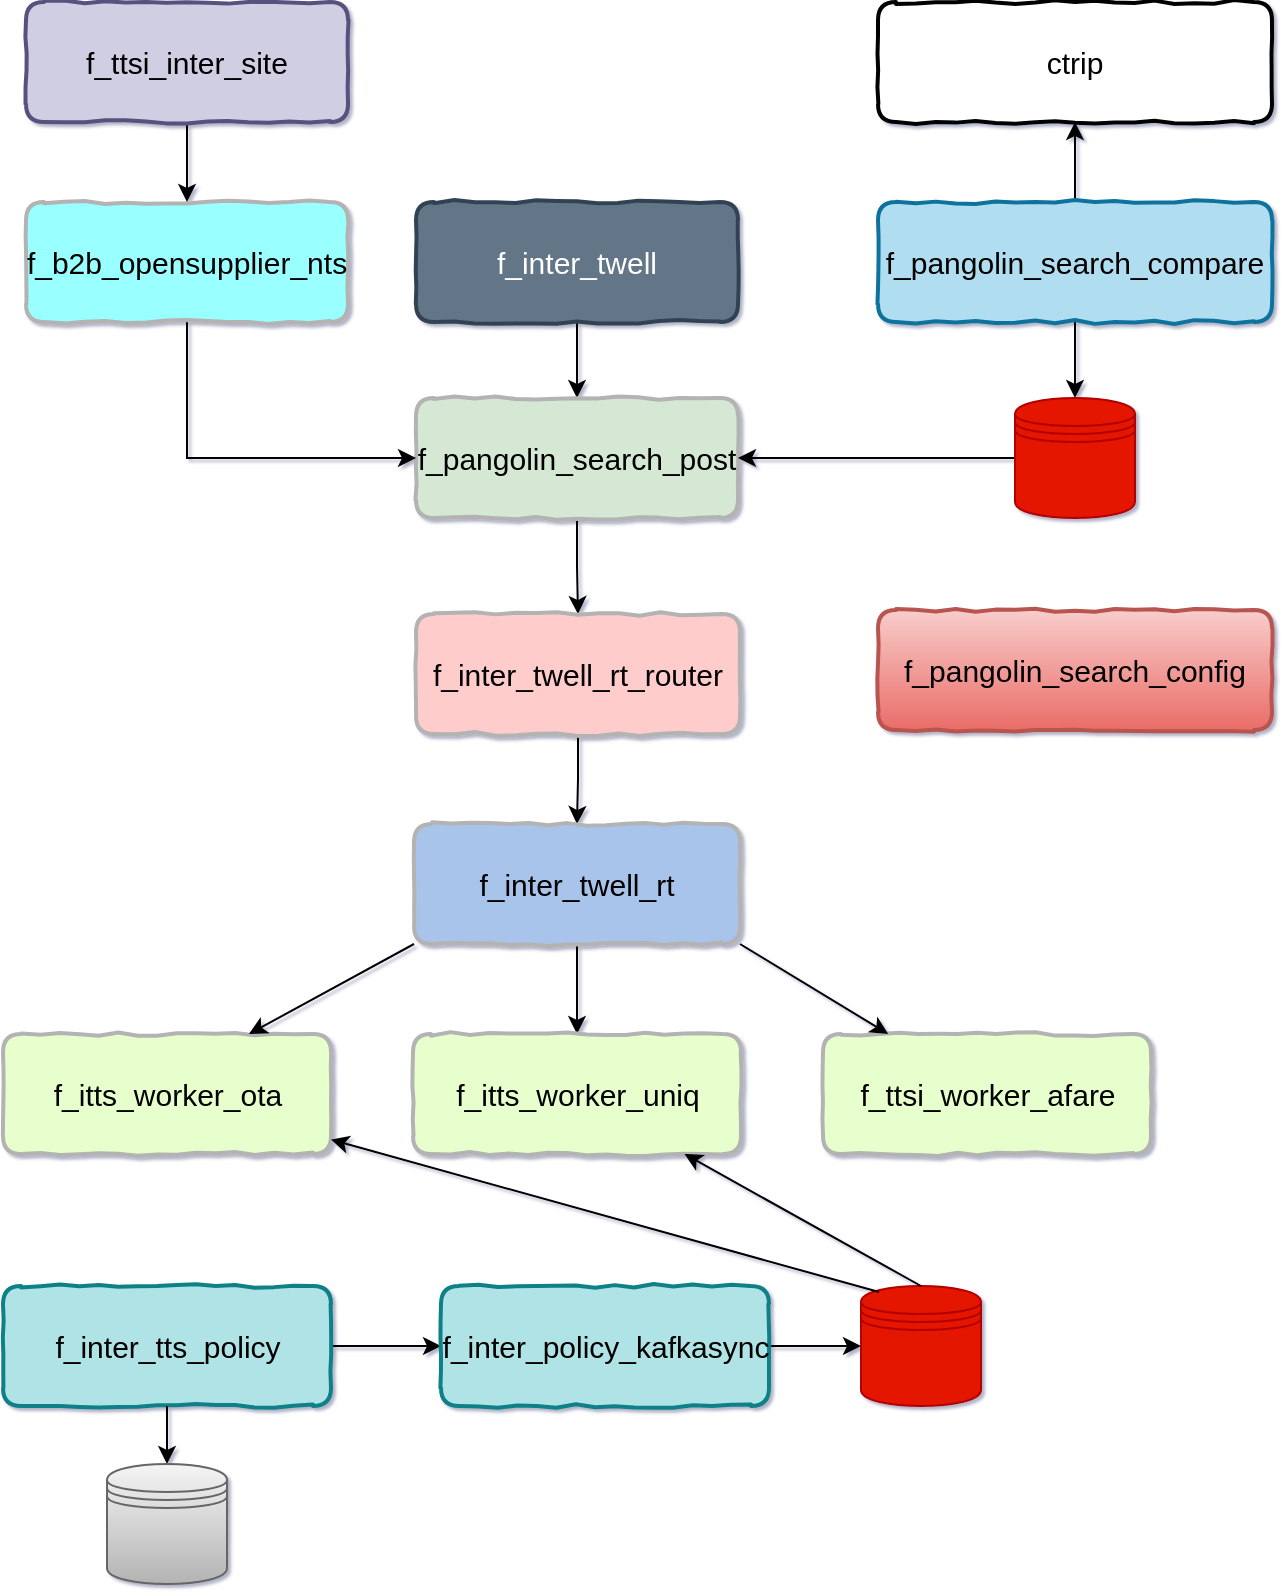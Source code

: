 <mxfile version="20.8.1" type="github">
  <diagram id="yWwvPQ7X9PmBNxhYb26-" name="第 1 页">
    <mxGraphModel dx="1466" dy="850" grid="0" gridSize="10" guides="1" tooltips="1" connect="1" arrows="1" fold="1" page="1" pageScale="1" pageWidth="1169" pageHeight="827" math="0" shadow="1">
      <root>
        <mxCell id="0" />
        <mxCell id="1" parent="0" />
        <mxCell id="oOg--kped5uBWsJNJ3zZ-2" style="edgeStyle=orthogonalEdgeStyle;rounded=0;orthogonalLoop=1;jettySize=auto;html=1;entryX=0.5;entryY=0;entryDx=0;entryDy=0;" edge="1" parent="1" source="_Fqwc9NIt0zZCDV-KgZk-3" target="_Fqwc9NIt0zZCDV-KgZk-4">
          <mxGeometry relative="1" as="geometry" />
        </mxCell>
        <mxCell id="_Fqwc9NIt0zZCDV-KgZk-3" value="f_inter_twell" style="whiteSpace=wrap;html=1;rounded=1;comic=1;strokeColor=#314354;strokeWidth=2;fontFamily=Helvetica;fontSize=15;fontColor=#ffffff;fillColor=#647687;" parent="1" vertex="1">
          <mxGeometry x="436" y="136" width="161" height="60" as="geometry" />
        </mxCell>
        <mxCell id="oOg--kped5uBWsJNJ3zZ-3" style="edgeStyle=orthogonalEdgeStyle;rounded=0;orthogonalLoop=1;jettySize=auto;html=1;entryX=0.5;entryY=0;entryDx=0;entryDy=0;fontSize=11;" edge="1" parent="1" source="_Fqwc9NIt0zZCDV-KgZk-4" target="_Fqwc9NIt0zZCDV-KgZk-5">
          <mxGeometry relative="1" as="geometry" />
        </mxCell>
        <mxCell id="_Fqwc9NIt0zZCDV-KgZk-4" value="f_pangolin_search_post" style="whiteSpace=wrap;html=1;rounded=1;comic=1;strokeColor=#B3B3B3;strokeWidth=2;fontFamily=Helvetica;fontSize=15;fontColor=default;fillColor=#D5E8D4;" parent="1" vertex="1">
          <mxGeometry x="436" y="234" width="161" height="60" as="geometry" />
        </mxCell>
        <mxCell id="oOg--kped5uBWsJNJ3zZ-5" style="edgeStyle=orthogonalEdgeStyle;rounded=0;orthogonalLoop=1;jettySize=auto;html=1;entryX=0.5;entryY=0;entryDx=0;entryDy=0;fontSize=11;" edge="1" parent="1" source="_Fqwc9NIt0zZCDV-KgZk-5" target="_Fqwc9NIt0zZCDV-KgZk-8">
          <mxGeometry relative="1" as="geometry" />
        </mxCell>
        <mxCell id="_Fqwc9NIt0zZCDV-KgZk-5" value="f_inter_twell_rt_router" style="whiteSpace=wrap;html=1;rounded=1;comic=1;strokeColor=#B3B3B3;strokeWidth=2;fontFamily=Helvetica;fontSize=15;fontColor=default;fillColor=#FFCCCC;" parent="1" vertex="1">
          <mxGeometry x="436" y="342" width="162" height="60" as="geometry" />
        </mxCell>
        <mxCell id="oOg--kped5uBWsJNJ3zZ-6" value="" style="edgeStyle=orthogonalEdgeStyle;rounded=0;orthogonalLoop=1;jettySize=auto;html=1;fontSize=11;" edge="1" parent="1" source="_Fqwc9NIt0zZCDV-KgZk-8" target="_Fqwc9NIt0zZCDV-KgZk-11">
          <mxGeometry relative="1" as="geometry" />
        </mxCell>
        <mxCell id="_Fqwc9NIt0zZCDV-KgZk-8" value="f_inter_twell_rt" style="whiteSpace=wrap;html=1;rounded=1;comic=1;strokeColor=#B3B3B3;strokeWidth=2;fontFamily=Helvetica;fontSize=15;fontColor=default;fillColor=#A9C4EB;" parent="1" vertex="1">
          <mxGeometry x="435" y="447" width="163" height="60" as="geometry" />
        </mxCell>
        <mxCell id="_Fqwc9NIt0zZCDV-KgZk-11" value="f_itts_worker_uniq" style="whiteSpace=wrap;html=1;rounded=1;comic=1;strokeColor=#B3B3B3;strokeWidth=2;fontFamily=Helvetica;fontSize=15;fontColor=default;fillColor=#E6FFCC;" parent="1" vertex="1">
          <mxGeometry x="434.5" y="552" width="164" height="60" as="geometry" />
        </mxCell>
        <mxCell id="oOg--kped5uBWsJNJ3zZ-7" value="f_itts_worker_ota" style="whiteSpace=wrap;html=1;rounded=1;comic=1;strokeColor=#B3B3B3;strokeWidth=2;fontFamily=Helvetica;fontSize=15;fontColor=default;fillColor=#E6FFCC;" vertex="1" parent="1">
          <mxGeometry x="229.5" y="552" width="164" height="60" as="geometry" />
        </mxCell>
        <mxCell id="oOg--kped5uBWsJNJ3zZ-8" value="f_ttsi_worker_afare" style="whiteSpace=wrap;html=1;rounded=1;comic=1;strokeColor=#B3B3B3;strokeWidth=2;fontFamily=Helvetica;fontSize=15;fontColor=default;fillColor=#E6FFCC;" vertex="1" parent="1">
          <mxGeometry x="639.5" y="552" width="164" height="60" as="geometry" />
        </mxCell>
        <mxCell id="oOg--kped5uBWsJNJ3zZ-9" value="" style="endArrow=classic;html=1;rounded=0;fontSize=11;entryX=0.75;entryY=0;entryDx=0;entryDy=0;exitX=0;exitY=1;exitDx=0;exitDy=0;" edge="1" parent="1" source="_Fqwc9NIt0zZCDV-KgZk-8" target="oOg--kped5uBWsJNJ3zZ-7">
          <mxGeometry width="50" height="50" relative="1" as="geometry">
            <mxPoint x="374" y="629" as="sourcePoint" />
            <mxPoint x="420" y="576" as="targetPoint" />
          </mxGeometry>
        </mxCell>
        <mxCell id="oOg--kped5uBWsJNJ3zZ-11" value="" style="endArrow=classic;html=1;rounded=0;fontSize=11;exitX=1;exitY=1;exitDx=0;exitDy=0;" edge="1" parent="1" source="_Fqwc9NIt0zZCDV-KgZk-8" target="oOg--kped5uBWsJNJ3zZ-8">
          <mxGeometry width="50" height="50" relative="1" as="geometry">
            <mxPoint x="482" y="622" as="sourcePoint" />
            <mxPoint x="532" y="572" as="targetPoint" />
          </mxGeometry>
        </mxCell>
        <mxCell id="oOg--kped5uBWsJNJ3zZ-16" style="edgeStyle=orthogonalEdgeStyle;rounded=0;orthogonalLoop=1;jettySize=auto;html=1;fontSize=11;entryX=0;entryY=0.5;entryDx=0;entryDy=0;exitX=0.5;exitY=1;exitDx=0;exitDy=0;" edge="1" parent="1" source="oOg--kped5uBWsJNJ3zZ-12" target="_Fqwc9NIt0zZCDV-KgZk-4">
          <mxGeometry relative="1" as="geometry">
            <mxPoint x="365" y="300" as="targetPoint" />
          </mxGeometry>
        </mxCell>
        <mxCell id="oOg--kped5uBWsJNJ3zZ-12" value="f_b2b_opensupplier_nts" style="whiteSpace=wrap;html=1;rounded=1;comic=1;strokeColor=#B3B3B3;strokeWidth=2;fontFamily=Helvetica;fontSize=15;fontColor=default;fillColor=#99FFFF;" vertex="1" parent="1">
          <mxGeometry x="241" y="136" width="161" height="60" as="geometry" />
        </mxCell>
        <mxCell id="oOg--kped5uBWsJNJ3zZ-17" value="" style="edgeStyle=orthogonalEdgeStyle;rounded=0;orthogonalLoop=1;jettySize=auto;html=1;fontSize=11;" edge="1" parent="1" source="oOg--kped5uBWsJNJ3zZ-13" target="oOg--kped5uBWsJNJ3zZ-12">
          <mxGeometry relative="1" as="geometry" />
        </mxCell>
        <mxCell id="oOg--kped5uBWsJNJ3zZ-13" value="f_ttsi_inter_site" style="whiteSpace=wrap;html=1;rounded=1;comic=1;strokeColor=#56517e;strokeWidth=2;fontFamily=Helvetica;fontSize=15;fillColor=#d0cee2;" vertex="1" parent="1">
          <mxGeometry x="241" y="36" width="161" height="60" as="geometry" />
        </mxCell>
        <mxCell id="oOg--kped5uBWsJNJ3zZ-22" style="edgeStyle=orthogonalEdgeStyle;rounded=0;orthogonalLoop=1;jettySize=auto;html=1;entryX=0;entryY=0.5;entryDx=0;entryDy=0;fontSize=11;" edge="1" parent="1" source="oOg--kped5uBWsJNJ3zZ-18" target="oOg--kped5uBWsJNJ3zZ-21">
          <mxGeometry relative="1" as="geometry" />
        </mxCell>
        <mxCell id="oOg--kped5uBWsJNJ3zZ-18" value="f_inter_tts_policy" style="whiteSpace=wrap;html=1;rounded=1;comic=1;strokeColor=#0e8088;strokeWidth=2;fontFamily=Helvetica;fontSize=15;fillColor=#b0e3e6;" vertex="1" parent="1">
          <mxGeometry x="229.5" y="678" width="164" height="60" as="geometry" />
        </mxCell>
        <mxCell id="oOg--kped5uBWsJNJ3zZ-35" value="" style="edgeStyle=orthogonalEdgeStyle;rounded=0;orthogonalLoop=1;jettySize=auto;html=1;fontSize=11;entryX=0.5;entryY=0;entryDx=0;entryDy=0;exitX=0.5;exitY=1;exitDx=0;exitDy=0;" edge="1" parent="1" source="oOg--kped5uBWsJNJ3zZ-18" target="oOg--kped5uBWsJNJ3zZ-19">
          <mxGeometry relative="1" as="geometry" />
        </mxCell>
        <mxCell id="oOg--kped5uBWsJNJ3zZ-19" value="" style="shape=datastore;whiteSpace=wrap;html=1;strokeWidth=1;fontSize=11;fillColor=#f5f5f5;gradientColor=#b3b3b3;strokeColor=#666666;" vertex="1" parent="1">
          <mxGeometry x="281.5" y="767" width="60" height="60" as="geometry" />
        </mxCell>
        <mxCell id="oOg--kped5uBWsJNJ3zZ-23" style="edgeStyle=orthogonalEdgeStyle;rounded=0;orthogonalLoop=1;jettySize=auto;html=1;fontSize=11;entryX=0;entryY=0.5;entryDx=0;entryDy=0;" edge="1" parent="1" source="oOg--kped5uBWsJNJ3zZ-21" target="oOg--kped5uBWsJNJ3zZ-24">
          <mxGeometry relative="1" as="geometry">
            <mxPoint x="716.5" y="708" as="targetPoint" />
          </mxGeometry>
        </mxCell>
        <mxCell id="oOg--kped5uBWsJNJ3zZ-21" value="f_inter_policy_kafkasync" style="whiteSpace=wrap;html=1;rounded=1;comic=1;strokeColor=#0e8088;strokeWidth=2;fontFamily=Helvetica;fontSize=15;fillColor=#b0e3e6;" vertex="1" parent="1">
          <mxGeometry x="448.5" y="678" width="164" height="60" as="geometry" />
        </mxCell>
        <mxCell id="oOg--kped5uBWsJNJ3zZ-24" value="" style="shape=datastore;whiteSpace=wrap;html=1;strokeWidth=1;fontSize=11;fillColor=#e51400;strokeColor=#B20000;fontColor=#ffffff;" vertex="1" parent="1">
          <mxGeometry x="658.5" y="678" width="60" height="60" as="geometry" />
        </mxCell>
        <mxCell id="oOg--kped5uBWsJNJ3zZ-25" value="" style="endArrow=classic;html=1;rounded=0;fontSize=11;exitX=0.5;exitY=0;exitDx=0;exitDy=0;" edge="1" parent="1" source="oOg--kped5uBWsJNJ3zZ-24" target="_Fqwc9NIt0zZCDV-KgZk-11">
          <mxGeometry width="50" height="50" relative="1" as="geometry">
            <mxPoint x="471" y="650" as="sourcePoint" />
            <mxPoint x="521" y="600" as="targetPoint" />
          </mxGeometry>
        </mxCell>
        <mxCell id="oOg--kped5uBWsJNJ3zZ-26" value="" style="endArrow=classic;html=1;rounded=0;fontSize=11;exitX=0.15;exitY=0.05;exitDx=0;exitDy=0;exitPerimeter=0;" edge="1" parent="1" source="oOg--kped5uBWsJNJ3zZ-24" target="oOg--kped5uBWsJNJ3zZ-7">
          <mxGeometry width="50" height="50" relative="1" as="geometry">
            <mxPoint x="471" y="650" as="sourcePoint" />
            <mxPoint x="521" y="600" as="targetPoint" />
          </mxGeometry>
        </mxCell>
        <mxCell id="oOg--kped5uBWsJNJ3zZ-30" style="edgeStyle=orthogonalEdgeStyle;rounded=0;orthogonalLoop=1;jettySize=auto;html=1;entryX=0.5;entryY=0;entryDx=0;entryDy=0;fontSize=11;" edge="1" parent="1" source="oOg--kped5uBWsJNJ3zZ-27" target="oOg--kped5uBWsJNJ3zZ-28">
          <mxGeometry relative="1" as="geometry" />
        </mxCell>
        <mxCell id="oOg--kped5uBWsJNJ3zZ-37" style="edgeStyle=orthogonalEdgeStyle;rounded=0;orthogonalLoop=1;jettySize=auto;html=1;fontSize=11;" edge="1" parent="1" source="oOg--kped5uBWsJNJ3zZ-27" target="oOg--kped5uBWsJNJ3zZ-36">
          <mxGeometry relative="1" as="geometry" />
        </mxCell>
        <mxCell id="oOg--kped5uBWsJNJ3zZ-27" value="f_pangolin_search_compare" style="whiteSpace=wrap;html=1;rounded=1;comic=1;strokeColor=#10739e;strokeWidth=2;fontFamily=Helvetica;fontSize=15;fillColor=#b1ddf0;" vertex="1" parent="1">
          <mxGeometry x="667" y="136" width="197" height="60" as="geometry" />
        </mxCell>
        <mxCell id="oOg--kped5uBWsJNJ3zZ-31" style="edgeStyle=orthogonalEdgeStyle;rounded=0;orthogonalLoop=1;jettySize=auto;html=1;entryX=1;entryY=0.5;entryDx=0;entryDy=0;fontSize=11;" edge="1" parent="1" source="oOg--kped5uBWsJNJ3zZ-28" target="_Fqwc9NIt0zZCDV-KgZk-4">
          <mxGeometry relative="1" as="geometry" />
        </mxCell>
        <mxCell id="oOg--kped5uBWsJNJ3zZ-28" value="" style="shape=datastore;whiteSpace=wrap;html=1;strokeWidth=1;fontSize=11;fillColor=#e51400;strokeColor=#B20000;fontColor=#ffffff;" vertex="1" parent="1">
          <mxGeometry x="735.5" y="234" width="60" height="60" as="geometry" />
        </mxCell>
        <mxCell id="oOg--kped5uBWsJNJ3zZ-32" value="f_pangolin_search_config" style="whiteSpace=wrap;html=1;rounded=1;comic=1;strokeColor=#b85450;strokeWidth=2;fontFamily=Helvetica;fontSize=15;fillColor=#f8cecc;gradientColor=#ea6b66;" vertex="1" parent="1">
          <mxGeometry x="667" y="340" width="197" height="60" as="geometry" />
        </mxCell>
        <mxCell id="oOg--kped5uBWsJNJ3zZ-36" value="ctrip" style="whiteSpace=wrap;html=1;rounded=1;comic=1;strokeWidth=2;fontFamily=Helvetica;fontSize=15;" vertex="1" parent="1">
          <mxGeometry x="667" y="36" width="197" height="60" as="geometry" />
        </mxCell>
      </root>
    </mxGraphModel>
  </diagram>
</mxfile>
